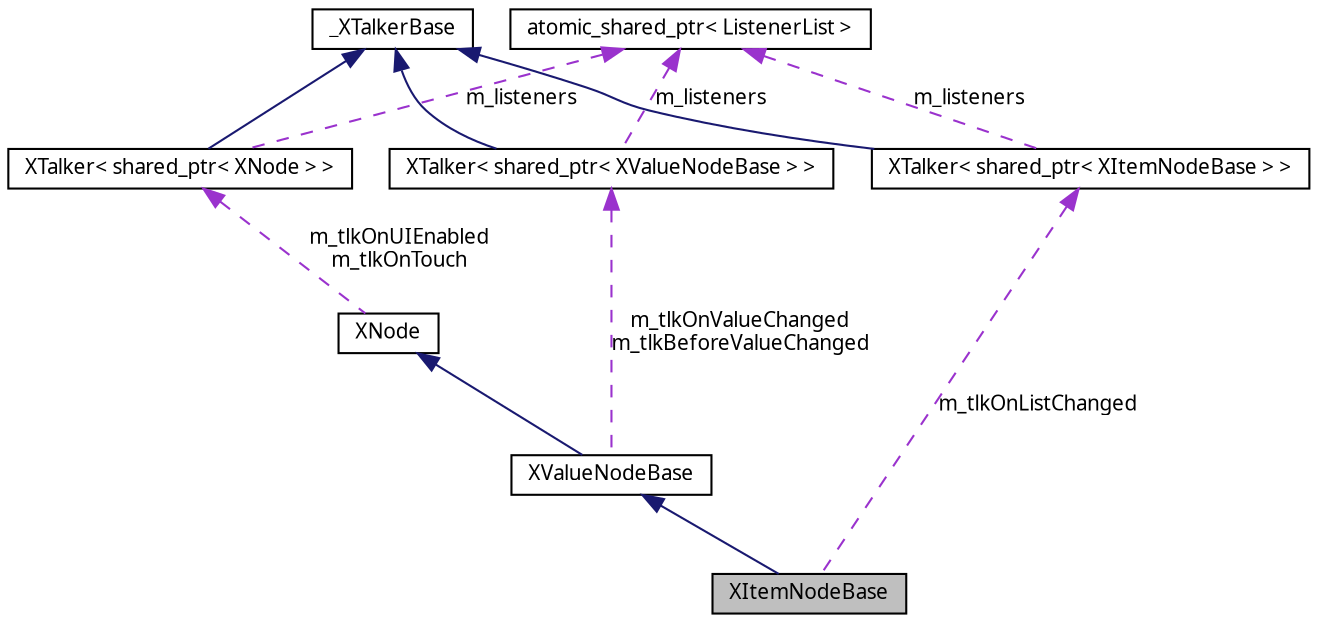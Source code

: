 digraph G
{
  edge [fontname="FreeSans.ttf",fontsize=10,labelfontname="FreeSans.ttf",labelfontsize=10];
  node [fontname="FreeSans.ttf",fontsize=10,shape=record];
  Node1 [label="XItemNodeBase",height=0.2,width=0.4,color="black", fillcolor="grey75", style="filled" fontcolor="black"];
  Node2 -> Node1 [dir=back,color="midnightblue",fontsize=10,style="solid",fontname="FreeSans.ttf"];
  Node2 [label="XValueNodeBase",height=0.2,width=0.4,color="black", fillcolor="white", style="filled",URL="$class_x_value_node_base.html"];
  Node3 -> Node2 [dir=back,color="midnightblue",fontsize=10,style="solid",fontname="FreeSans.ttf"];
  Node3 [label="XNode",height=0.2,width=0.4,color="black", fillcolor="white", style="filled",URL="$class_x_node.html"];
  Node4 -> Node3 [dir=back,color="darkorchid3",fontsize=10,style="dashed",label="m_tlkOnUIEnabled\nm_tlkOnTouch",fontname="FreeSans.ttf"];
  Node4 [label="XTalker\< shared_ptr\< XNode \> \>",height=0.2,width=0.4,color="black", fillcolor="white", style="filled",URL="$class_x_talker.html"];
  Node5 -> Node4 [dir=back,color="midnightblue",fontsize=10,style="solid",fontname="FreeSans.ttf"];
  Node5 [label="_XTalkerBase",height=0.2,width=0.4,color="black", fillcolor="white", style="filled",URL="$class___x_talker_base.html"];
  Node6 -> Node4 [dir=back,color="darkorchid3",fontsize=10,style="dashed",label="m_listeners",fontname="FreeSans.ttf"];
  Node6 [label="atomic_shared_ptr\< ListenerList \>",height=0.2,width=0.4,color="black", fillcolor="white", style="filled",URL="$classatomic__shared__ptr.html"];
  Node7 -> Node2 [dir=back,color="darkorchid3",fontsize=10,style="dashed",label="m_tlkOnValueChanged\nm_tlkBeforeValueChanged",fontname="FreeSans.ttf"];
  Node7 [label="XTalker\< shared_ptr\< XValueNodeBase \> \>",height=0.2,width=0.4,color="black", fillcolor="white", style="filled",URL="$class_x_talker.html"];
  Node5 -> Node7 [dir=back,color="midnightblue",fontsize=10,style="solid",fontname="FreeSans.ttf"];
  Node6 -> Node7 [dir=back,color="darkorchid3",fontsize=10,style="dashed",label="m_listeners",fontname="FreeSans.ttf"];
  Node8 -> Node1 [dir=back,color="darkorchid3",fontsize=10,style="dashed",label="m_tlkOnListChanged",fontname="FreeSans.ttf"];
  Node8 [label="XTalker\< shared_ptr\< XItemNodeBase \> \>",height=0.2,width=0.4,color="black", fillcolor="white", style="filled",URL="$class_x_talker.html"];
  Node5 -> Node8 [dir=back,color="midnightblue",fontsize=10,style="solid",fontname="FreeSans.ttf"];
  Node6 -> Node8 [dir=back,color="darkorchid3",fontsize=10,style="dashed",label="m_listeners",fontname="FreeSans.ttf"];
}
